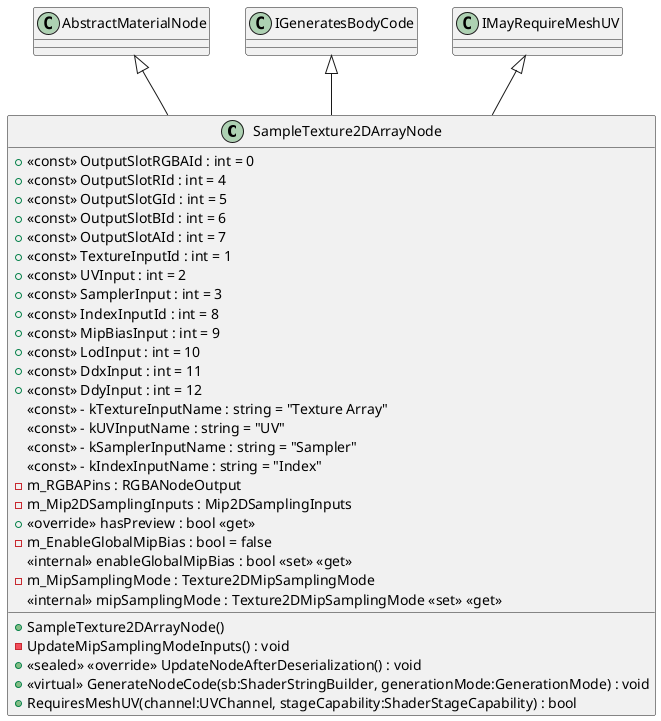 @startuml
class SampleTexture2DArrayNode {
    + <<const>> OutputSlotRGBAId : int = 0
    + <<const>> OutputSlotRId : int = 4
    + <<const>> OutputSlotGId : int = 5
    + <<const>> OutputSlotBId : int = 6
    + <<const>> OutputSlotAId : int = 7
    + <<const>> TextureInputId : int = 1
    + <<const>> UVInput : int = 2
    + <<const>> SamplerInput : int = 3
    + <<const>> IndexInputId : int = 8
    + <<const>> MipBiasInput : int = 9
    + <<const>> LodInput : int = 10
    + <<const>> DdxInput : int = 11
    + <<const>> DdyInput : int = 12
    <<const>> - kTextureInputName : string = "Texture Array"
    <<const>> - kUVInputName : string = "UV"
    <<const>> - kSamplerInputName : string = "Sampler"
    <<const>> - kIndexInputName : string = "Index"
    - m_RGBAPins : RGBANodeOutput
    - m_Mip2DSamplingInputs : Mip2DSamplingInputs
    + <<override>> hasPreview : bool <<get>>
    + SampleTexture2DArrayNode()
    - m_EnableGlobalMipBias : bool = false
    <<internal>> enableGlobalMipBias : bool <<set>> <<get>>
    - m_MipSamplingMode : Texture2DMipSamplingMode
    <<internal>> mipSamplingMode : Texture2DMipSamplingMode <<set>> <<get>>
    - UpdateMipSamplingModeInputs() : void
    + <<sealed>> <<override>> UpdateNodeAfterDeserialization() : void
    + <<virtual>> GenerateNodeCode(sb:ShaderStringBuilder, generationMode:GenerationMode) : void
    + RequiresMeshUV(channel:UVChannel, stageCapability:ShaderStageCapability) : bool
}
AbstractMaterialNode <|-- SampleTexture2DArrayNode
IGeneratesBodyCode <|-- SampleTexture2DArrayNode
IMayRequireMeshUV <|-- SampleTexture2DArrayNode
@enduml
